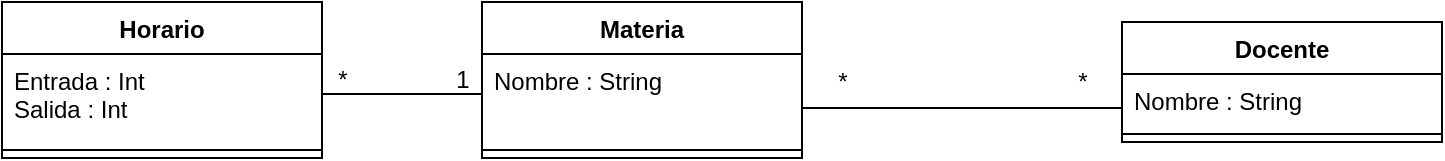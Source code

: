 <mxfile version="15.5.9" type="github">
  <diagram id="jeEMhvb7AtyVDfbIF8lK" name="Page-1">
    <mxGraphModel dx="1702" dy="384" grid="1" gridSize="10" guides="1" tooltips="1" connect="1" arrows="1" fold="1" page="1" pageScale="1" pageWidth="827" pageHeight="1169" math="0" shadow="0">
      <root>
        <mxCell id="0" />
        <mxCell id="1" parent="0" />
        <mxCell id="Vxgs7BSpl1iZjyIjUuE6-1" value="Docente" style="swimlane;fontStyle=1;align=center;verticalAlign=top;childLayout=stackLayout;horizontal=1;startSize=26;horizontalStack=0;resizeParent=1;resizeParentMax=0;resizeLast=0;collapsible=1;marginBottom=0;" vertex="1" parent="1">
          <mxGeometry x="550" y="40" width="160" height="60" as="geometry" />
        </mxCell>
        <mxCell id="Vxgs7BSpl1iZjyIjUuE6-2" value="Nombre : String&#xa;" style="text;strokeColor=none;fillColor=none;align=left;verticalAlign=top;spacingLeft=4;spacingRight=4;overflow=hidden;rotatable=0;points=[[0,0.5],[1,0.5]];portConstraint=eastwest;" vertex="1" parent="Vxgs7BSpl1iZjyIjUuE6-1">
          <mxGeometry y="26" width="160" height="26" as="geometry" />
        </mxCell>
        <mxCell id="Vxgs7BSpl1iZjyIjUuE6-3" value="" style="line;strokeWidth=1;fillColor=none;align=left;verticalAlign=middle;spacingTop=-1;spacingLeft=3;spacingRight=3;rotatable=0;labelPosition=right;points=[];portConstraint=eastwest;" vertex="1" parent="Vxgs7BSpl1iZjyIjUuE6-1">
          <mxGeometry y="52" width="160" height="8" as="geometry" />
        </mxCell>
        <mxCell id="Vxgs7BSpl1iZjyIjUuE6-5" value="Materia" style="swimlane;fontStyle=1;align=center;verticalAlign=top;childLayout=stackLayout;horizontal=1;startSize=26;horizontalStack=0;resizeParent=1;resizeParentMax=0;resizeLast=0;collapsible=1;marginBottom=0;" vertex="1" parent="1">
          <mxGeometry x="230" y="30" width="160" height="78" as="geometry" />
        </mxCell>
        <mxCell id="Vxgs7BSpl1iZjyIjUuE6-6" value="Nombre : String&#xa;&#xa;" style="text;strokeColor=none;fillColor=none;align=left;verticalAlign=top;spacingLeft=4;spacingRight=4;overflow=hidden;rotatable=0;points=[[0,0.5],[1,0.5]];portConstraint=eastwest;" vertex="1" parent="Vxgs7BSpl1iZjyIjUuE6-5">
          <mxGeometry y="26" width="160" height="44" as="geometry" />
        </mxCell>
        <mxCell id="Vxgs7BSpl1iZjyIjUuE6-7" value="" style="line;strokeWidth=1;fillColor=none;align=left;verticalAlign=middle;spacingTop=-1;spacingLeft=3;spacingRight=3;rotatable=0;labelPosition=right;points=[];portConstraint=eastwest;" vertex="1" parent="Vxgs7BSpl1iZjyIjUuE6-5">
          <mxGeometry y="70" width="160" height="8" as="geometry" />
        </mxCell>
        <mxCell id="Vxgs7BSpl1iZjyIjUuE6-10" value="" style="line;strokeWidth=1;fillColor=none;align=left;verticalAlign=middle;spacingTop=-1;spacingLeft=3;spacingRight=3;rotatable=0;labelPosition=right;points=[];portConstraint=eastwest;" vertex="1" parent="1">
          <mxGeometry x="390" y="79" width="160" height="8" as="geometry" />
        </mxCell>
        <mxCell id="Vxgs7BSpl1iZjyIjUuE6-12" value="*" style="text;html=1;align=center;verticalAlign=middle;resizable=0;points=[];autosize=1;strokeColor=none;fillColor=none;" vertex="1" parent="1">
          <mxGeometry x="520" y="60" width="20" height="20" as="geometry" />
        </mxCell>
        <mxCell id="Vxgs7BSpl1iZjyIjUuE6-13" value="*" style="text;html=1;align=center;verticalAlign=middle;resizable=0;points=[];autosize=1;strokeColor=none;fillColor=none;" vertex="1" parent="1">
          <mxGeometry x="400" y="60" width="20" height="20" as="geometry" />
        </mxCell>
        <mxCell id="Vxgs7BSpl1iZjyIjUuE6-14" value="Horario" style="swimlane;fontStyle=1;align=center;verticalAlign=top;childLayout=stackLayout;horizontal=1;startSize=26;horizontalStack=0;resizeParent=1;resizeParentMax=0;resizeLast=0;collapsible=1;marginBottom=0;" vertex="1" parent="1">
          <mxGeometry x="-10" y="30" width="160" height="78" as="geometry" />
        </mxCell>
        <mxCell id="Vxgs7BSpl1iZjyIjUuE6-15" value="Entrada : Int&#xa;Salida : Int" style="text;strokeColor=none;fillColor=none;align=left;verticalAlign=top;spacingLeft=4;spacingRight=4;overflow=hidden;rotatable=0;points=[[0,0.5],[1,0.5]];portConstraint=eastwest;" vertex="1" parent="Vxgs7BSpl1iZjyIjUuE6-14">
          <mxGeometry y="26" width="160" height="44" as="geometry" />
        </mxCell>
        <mxCell id="Vxgs7BSpl1iZjyIjUuE6-16" value="" style="line;strokeWidth=1;fillColor=none;align=left;verticalAlign=middle;spacingTop=-1;spacingLeft=3;spacingRight=3;rotatable=0;labelPosition=right;points=[];portConstraint=eastwest;" vertex="1" parent="Vxgs7BSpl1iZjyIjUuE6-14">
          <mxGeometry y="70" width="160" height="8" as="geometry" />
        </mxCell>
        <mxCell id="Vxgs7BSpl1iZjyIjUuE6-18" value="" style="line;strokeWidth=1;fillColor=none;align=left;verticalAlign=middle;spacingTop=-1;spacingLeft=3;spacingRight=3;rotatable=0;labelPosition=right;points=[];portConstraint=eastwest;" vertex="1" parent="1">
          <mxGeometry x="150" y="72" width="80" height="8" as="geometry" />
        </mxCell>
        <mxCell id="Vxgs7BSpl1iZjyIjUuE6-19" value="*" style="text;html=1;align=center;verticalAlign=middle;resizable=0;points=[];autosize=1;strokeColor=none;fillColor=none;" vertex="1" parent="1">
          <mxGeometry x="150" y="59" width="20" height="20" as="geometry" />
        </mxCell>
        <mxCell id="Vxgs7BSpl1iZjyIjUuE6-20" value="1" style="text;html=1;align=center;verticalAlign=middle;resizable=0;points=[];autosize=1;strokeColor=none;fillColor=none;" vertex="1" parent="1">
          <mxGeometry x="210" y="59" width="20" height="20" as="geometry" />
        </mxCell>
      </root>
    </mxGraphModel>
  </diagram>
</mxfile>

